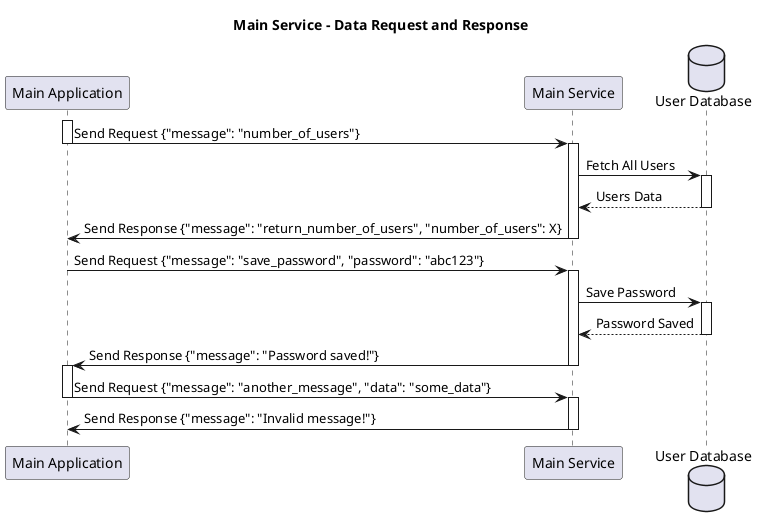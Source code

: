 @startuml
  title Main Service - Data Request and Response
  
  participant MainApp as "Main Application"
  participant MainService as "Main Service"
  database Database as "User Database"
  
  activate MainApp
  MainApp -> MainService: Send Request {"message": "number_of_users"}
  deactivate MainApp
  
  activate MainService
  MainService -> Database: Fetch All Users
  activate Database
  Database --> MainService: Users Data
  deactivate Database
  
  MainService -> MainApp: Send Response {"message": "return_number_of_users", "number_of_users": X}
  deactivate MainService
  
  MainApp -> MainService: Send Request {"message": "save_password", "password": "abc123"}
  
  activate MainService
  MainService -> Database: Save Password
  activate Database
  Database --> MainService: Password Saved
  deactivate Database
  
  MainService -> MainApp: Send Response {"message": "Password saved!"}
  deactivate MainService
  activate MainApp
  MainApp -> MainService: Send Request {"message": "another_message", "data": "some_data"}
  deactivate MainApp
  
  activate MainService
  MainService -> MainApp: Send Response {"message": "Invalid message!"}
  deactivate MainService

@enduml
